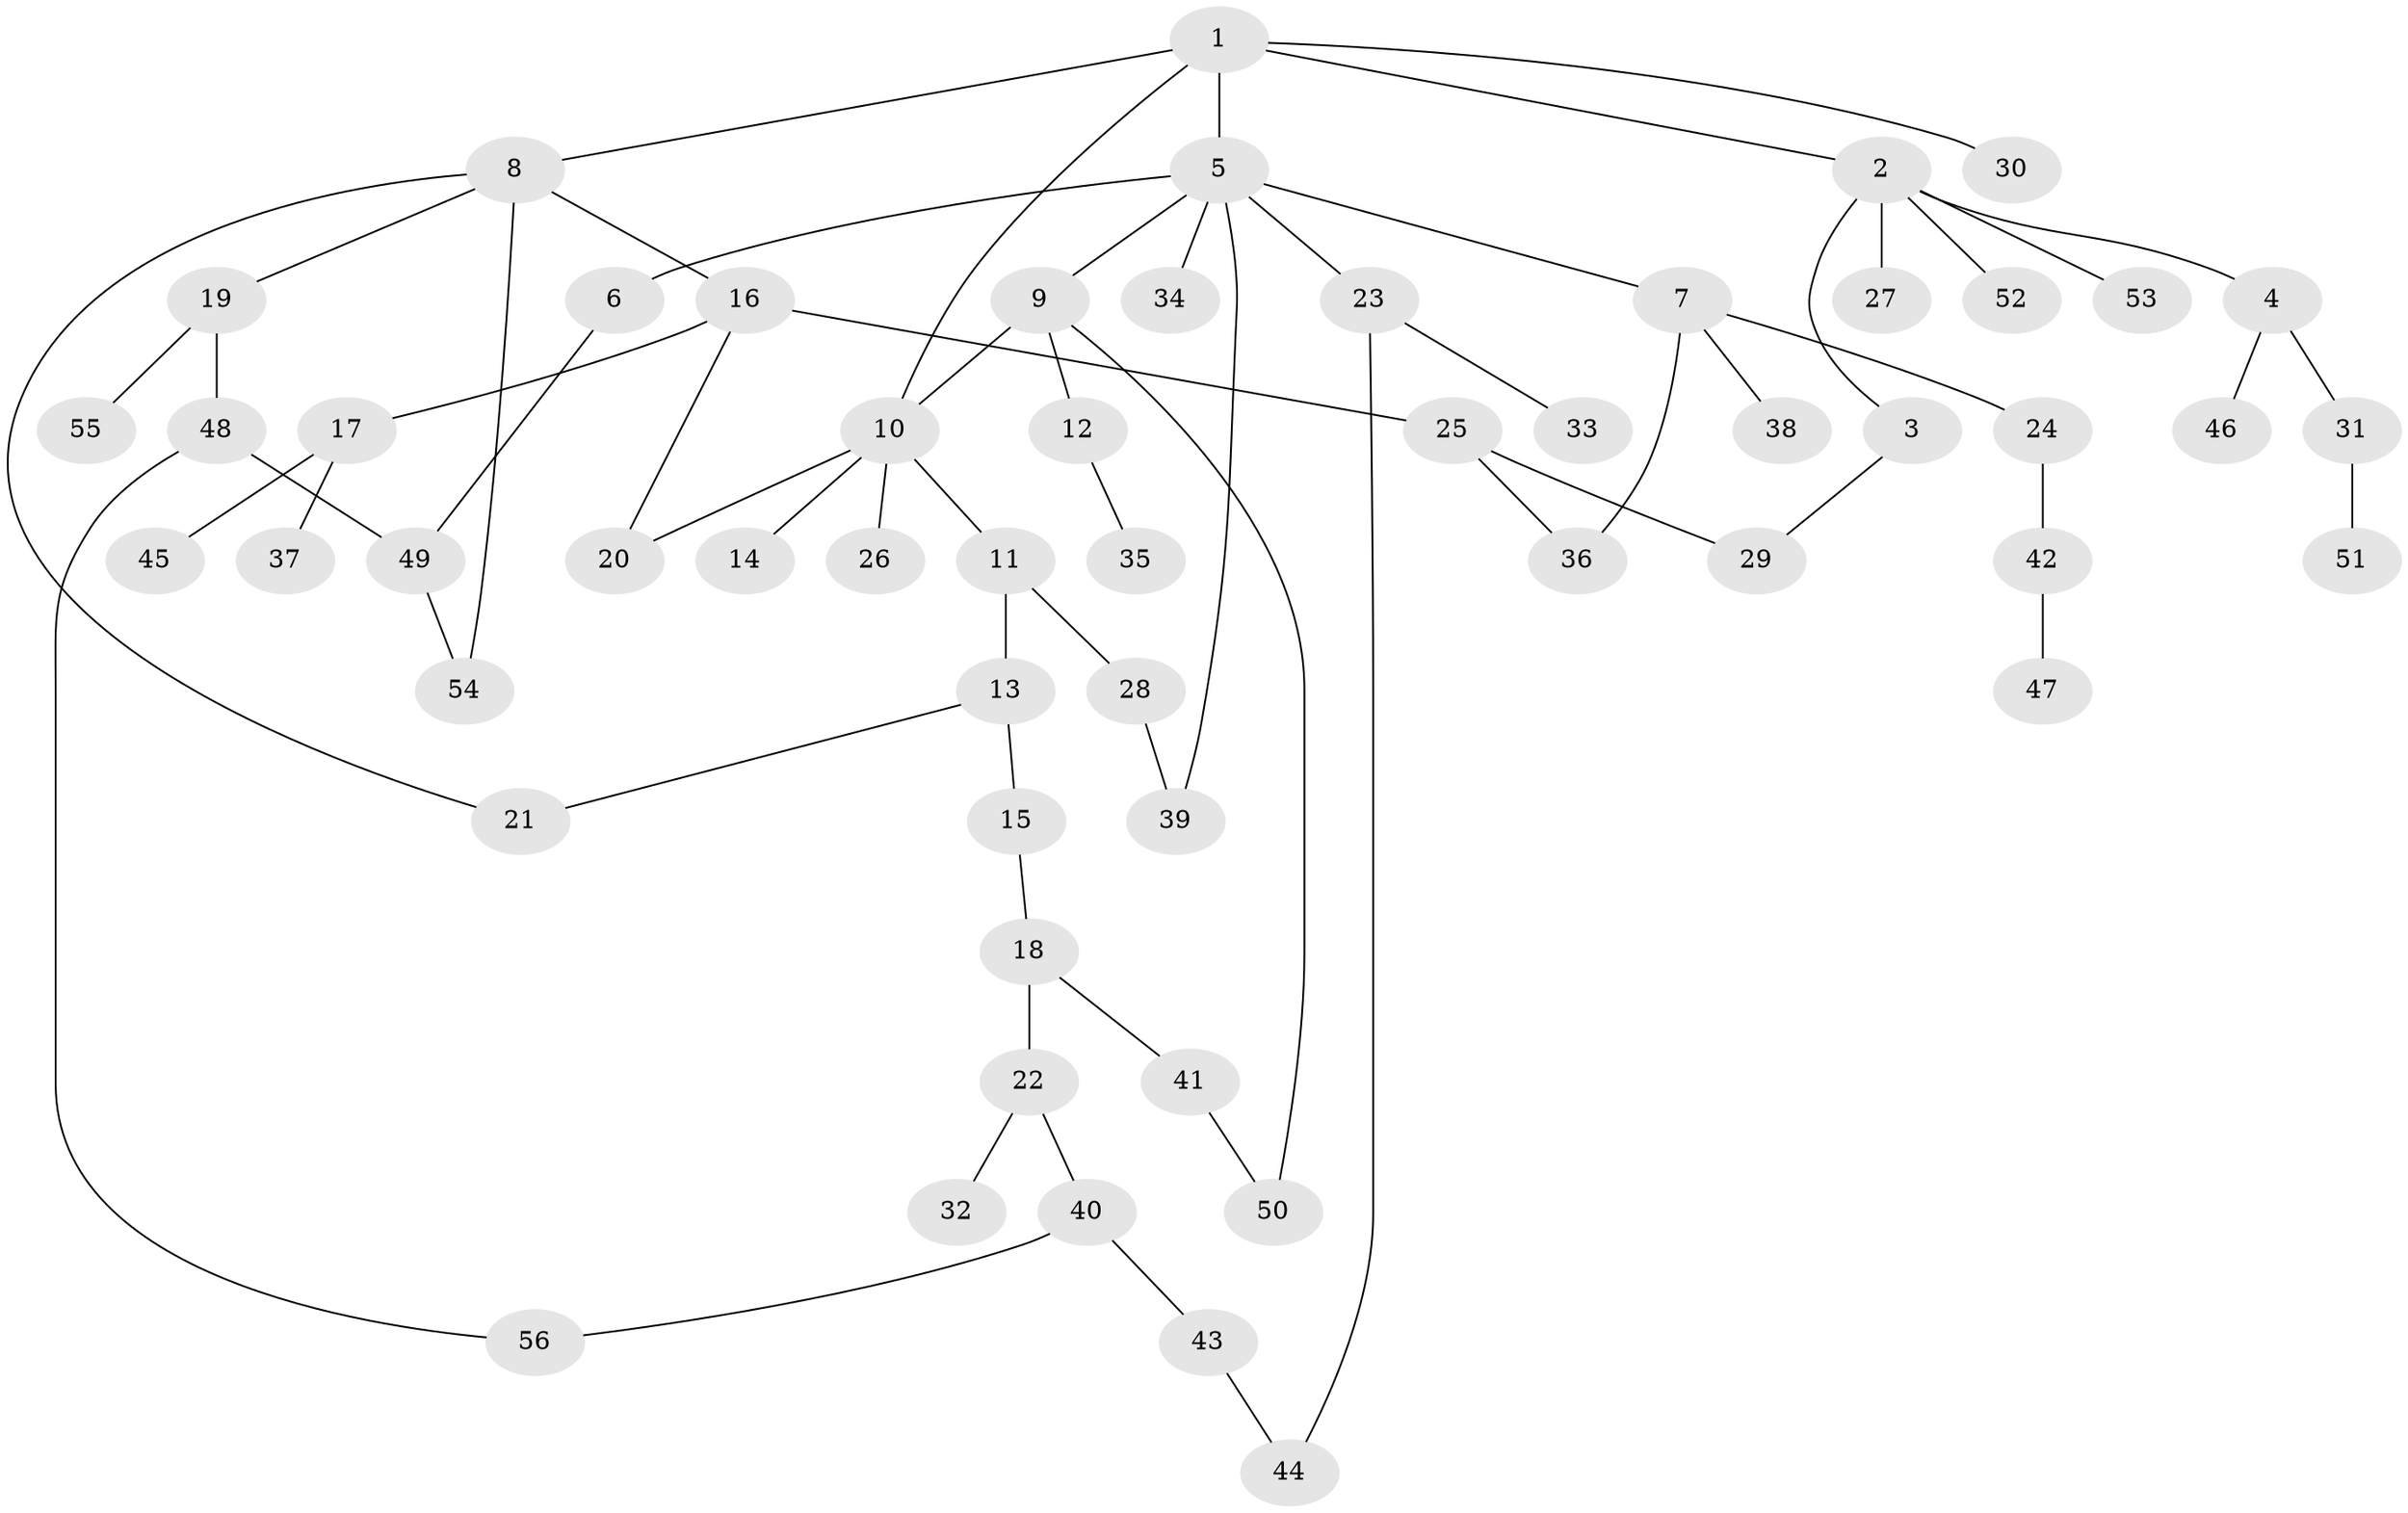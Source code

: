 // Generated by graph-tools (version 1.1) at 2025/34/03/09/25 02:34:01]
// undirected, 56 vertices, 66 edges
graph export_dot {
graph [start="1"]
  node [color=gray90,style=filled];
  1;
  2;
  3;
  4;
  5;
  6;
  7;
  8;
  9;
  10;
  11;
  12;
  13;
  14;
  15;
  16;
  17;
  18;
  19;
  20;
  21;
  22;
  23;
  24;
  25;
  26;
  27;
  28;
  29;
  30;
  31;
  32;
  33;
  34;
  35;
  36;
  37;
  38;
  39;
  40;
  41;
  42;
  43;
  44;
  45;
  46;
  47;
  48;
  49;
  50;
  51;
  52;
  53;
  54;
  55;
  56;
  1 -- 2;
  1 -- 5;
  1 -- 8;
  1 -- 10;
  1 -- 30;
  2 -- 3;
  2 -- 4;
  2 -- 27;
  2 -- 52;
  2 -- 53;
  3 -- 29;
  4 -- 31;
  4 -- 46;
  5 -- 6;
  5 -- 7;
  5 -- 9;
  5 -- 23;
  5 -- 34;
  5 -- 39;
  6 -- 49;
  7 -- 24;
  7 -- 38;
  7 -- 36;
  8 -- 16;
  8 -- 19;
  8 -- 21;
  8 -- 54;
  9 -- 12;
  9 -- 50;
  9 -- 10;
  10 -- 11;
  10 -- 14;
  10 -- 20;
  10 -- 26;
  11 -- 13;
  11 -- 28;
  12 -- 35;
  13 -- 15;
  13 -- 21;
  15 -- 18;
  16 -- 17;
  16 -- 25;
  16 -- 20;
  17 -- 37;
  17 -- 45;
  18 -- 22;
  18 -- 41;
  19 -- 48;
  19 -- 55;
  22 -- 32;
  22 -- 40;
  23 -- 33;
  23 -- 44;
  24 -- 42;
  25 -- 36;
  25 -- 29;
  28 -- 39;
  31 -- 51;
  40 -- 43;
  40 -- 56;
  41 -- 50;
  42 -- 47;
  43 -- 44;
  48 -- 49;
  48 -- 56;
  49 -- 54;
}
